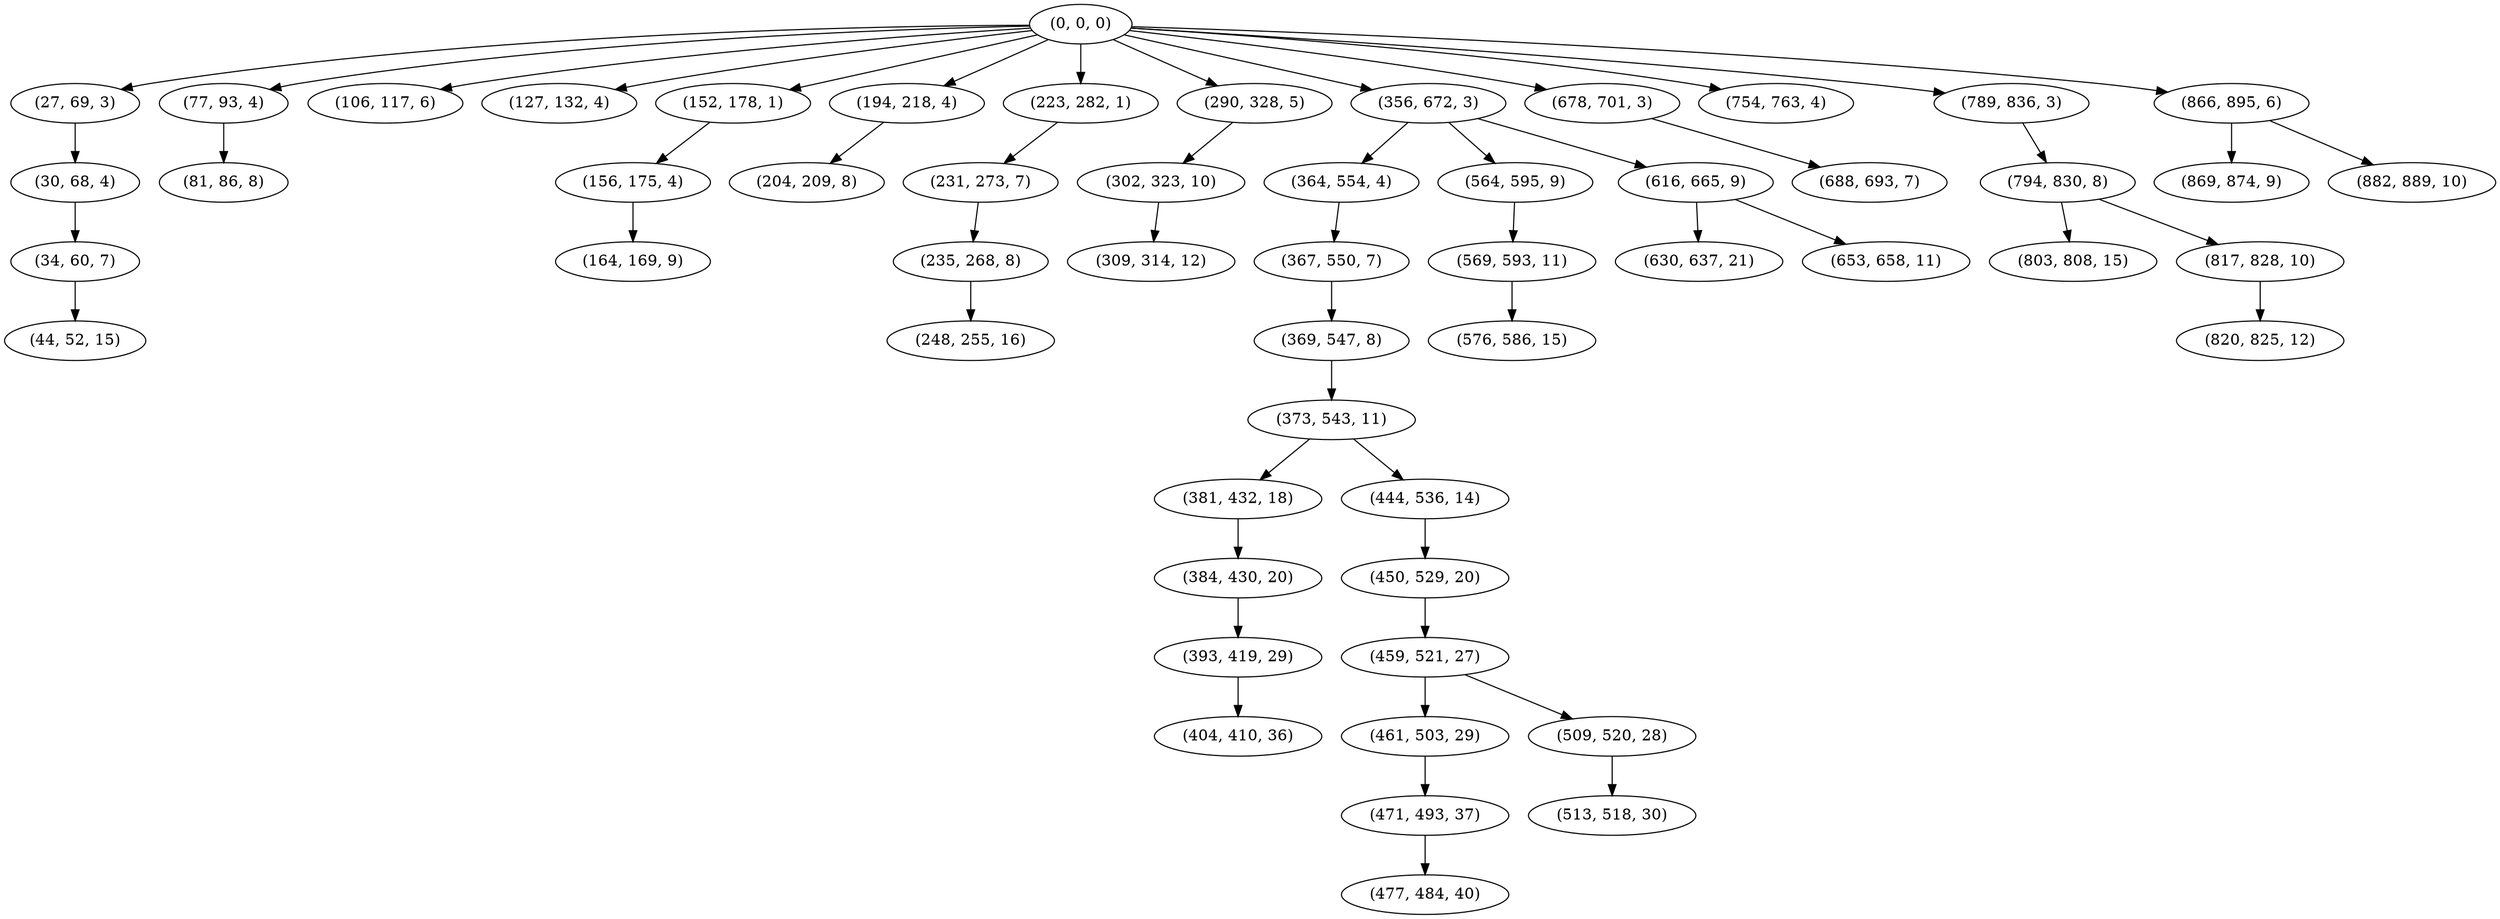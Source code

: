 digraph tree {
    "(0, 0, 0)";
    "(27, 69, 3)";
    "(30, 68, 4)";
    "(34, 60, 7)";
    "(44, 52, 15)";
    "(77, 93, 4)";
    "(81, 86, 8)";
    "(106, 117, 6)";
    "(127, 132, 4)";
    "(152, 178, 1)";
    "(156, 175, 4)";
    "(164, 169, 9)";
    "(194, 218, 4)";
    "(204, 209, 8)";
    "(223, 282, 1)";
    "(231, 273, 7)";
    "(235, 268, 8)";
    "(248, 255, 16)";
    "(290, 328, 5)";
    "(302, 323, 10)";
    "(309, 314, 12)";
    "(356, 672, 3)";
    "(364, 554, 4)";
    "(367, 550, 7)";
    "(369, 547, 8)";
    "(373, 543, 11)";
    "(381, 432, 18)";
    "(384, 430, 20)";
    "(393, 419, 29)";
    "(404, 410, 36)";
    "(444, 536, 14)";
    "(450, 529, 20)";
    "(459, 521, 27)";
    "(461, 503, 29)";
    "(471, 493, 37)";
    "(477, 484, 40)";
    "(509, 520, 28)";
    "(513, 518, 30)";
    "(564, 595, 9)";
    "(569, 593, 11)";
    "(576, 586, 15)";
    "(616, 665, 9)";
    "(630, 637, 21)";
    "(653, 658, 11)";
    "(678, 701, 3)";
    "(688, 693, 7)";
    "(754, 763, 4)";
    "(789, 836, 3)";
    "(794, 830, 8)";
    "(803, 808, 15)";
    "(817, 828, 10)";
    "(820, 825, 12)";
    "(866, 895, 6)";
    "(869, 874, 9)";
    "(882, 889, 10)";
    "(0, 0, 0)" -> "(27, 69, 3)";
    "(0, 0, 0)" -> "(77, 93, 4)";
    "(0, 0, 0)" -> "(106, 117, 6)";
    "(0, 0, 0)" -> "(127, 132, 4)";
    "(0, 0, 0)" -> "(152, 178, 1)";
    "(0, 0, 0)" -> "(194, 218, 4)";
    "(0, 0, 0)" -> "(223, 282, 1)";
    "(0, 0, 0)" -> "(290, 328, 5)";
    "(0, 0, 0)" -> "(356, 672, 3)";
    "(0, 0, 0)" -> "(678, 701, 3)";
    "(0, 0, 0)" -> "(754, 763, 4)";
    "(0, 0, 0)" -> "(789, 836, 3)";
    "(0, 0, 0)" -> "(866, 895, 6)";
    "(27, 69, 3)" -> "(30, 68, 4)";
    "(30, 68, 4)" -> "(34, 60, 7)";
    "(34, 60, 7)" -> "(44, 52, 15)";
    "(77, 93, 4)" -> "(81, 86, 8)";
    "(152, 178, 1)" -> "(156, 175, 4)";
    "(156, 175, 4)" -> "(164, 169, 9)";
    "(194, 218, 4)" -> "(204, 209, 8)";
    "(223, 282, 1)" -> "(231, 273, 7)";
    "(231, 273, 7)" -> "(235, 268, 8)";
    "(235, 268, 8)" -> "(248, 255, 16)";
    "(290, 328, 5)" -> "(302, 323, 10)";
    "(302, 323, 10)" -> "(309, 314, 12)";
    "(356, 672, 3)" -> "(364, 554, 4)";
    "(356, 672, 3)" -> "(564, 595, 9)";
    "(356, 672, 3)" -> "(616, 665, 9)";
    "(364, 554, 4)" -> "(367, 550, 7)";
    "(367, 550, 7)" -> "(369, 547, 8)";
    "(369, 547, 8)" -> "(373, 543, 11)";
    "(373, 543, 11)" -> "(381, 432, 18)";
    "(373, 543, 11)" -> "(444, 536, 14)";
    "(381, 432, 18)" -> "(384, 430, 20)";
    "(384, 430, 20)" -> "(393, 419, 29)";
    "(393, 419, 29)" -> "(404, 410, 36)";
    "(444, 536, 14)" -> "(450, 529, 20)";
    "(450, 529, 20)" -> "(459, 521, 27)";
    "(459, 521, 27)" -> "(461, 503, 29)";
    "(459, 521, 27)" -> "(509, 520, 28)";
    "(461, 503, 29)" -> "(471, 493, 37)";
    "(471, 493, 37)" -> "(477, 484, 40)";
    "(509, 520, 28)" -> "(513, 518, 30)";
    "(564, 595, 9)" -> "(569, 593, 11)";
    "(569, 593, 11)" -> "(576, 586, 15)";
    "(616, 665, 9)" -> "(630, 637, 21)";
    "(616, 665, 9)" -> "(653, 658, 11)";
    "(678, 701, 3)" -> "(688, 693, 7)";
    "(789, 836, 3)" -> "(794, 830, 8)";
    "(794, 830, 8)" -> "(803, 808, 15)";
    "(794, 830, 8)" -> "(817, 828, 10)";
    "(817, 828, 10)" -> "(820, 825, 12)";
    "(866, 895, 6)" -> "(869, 874, 9)";
    "(866, 895, 6)" -> "(882, 889, 10)";
}

